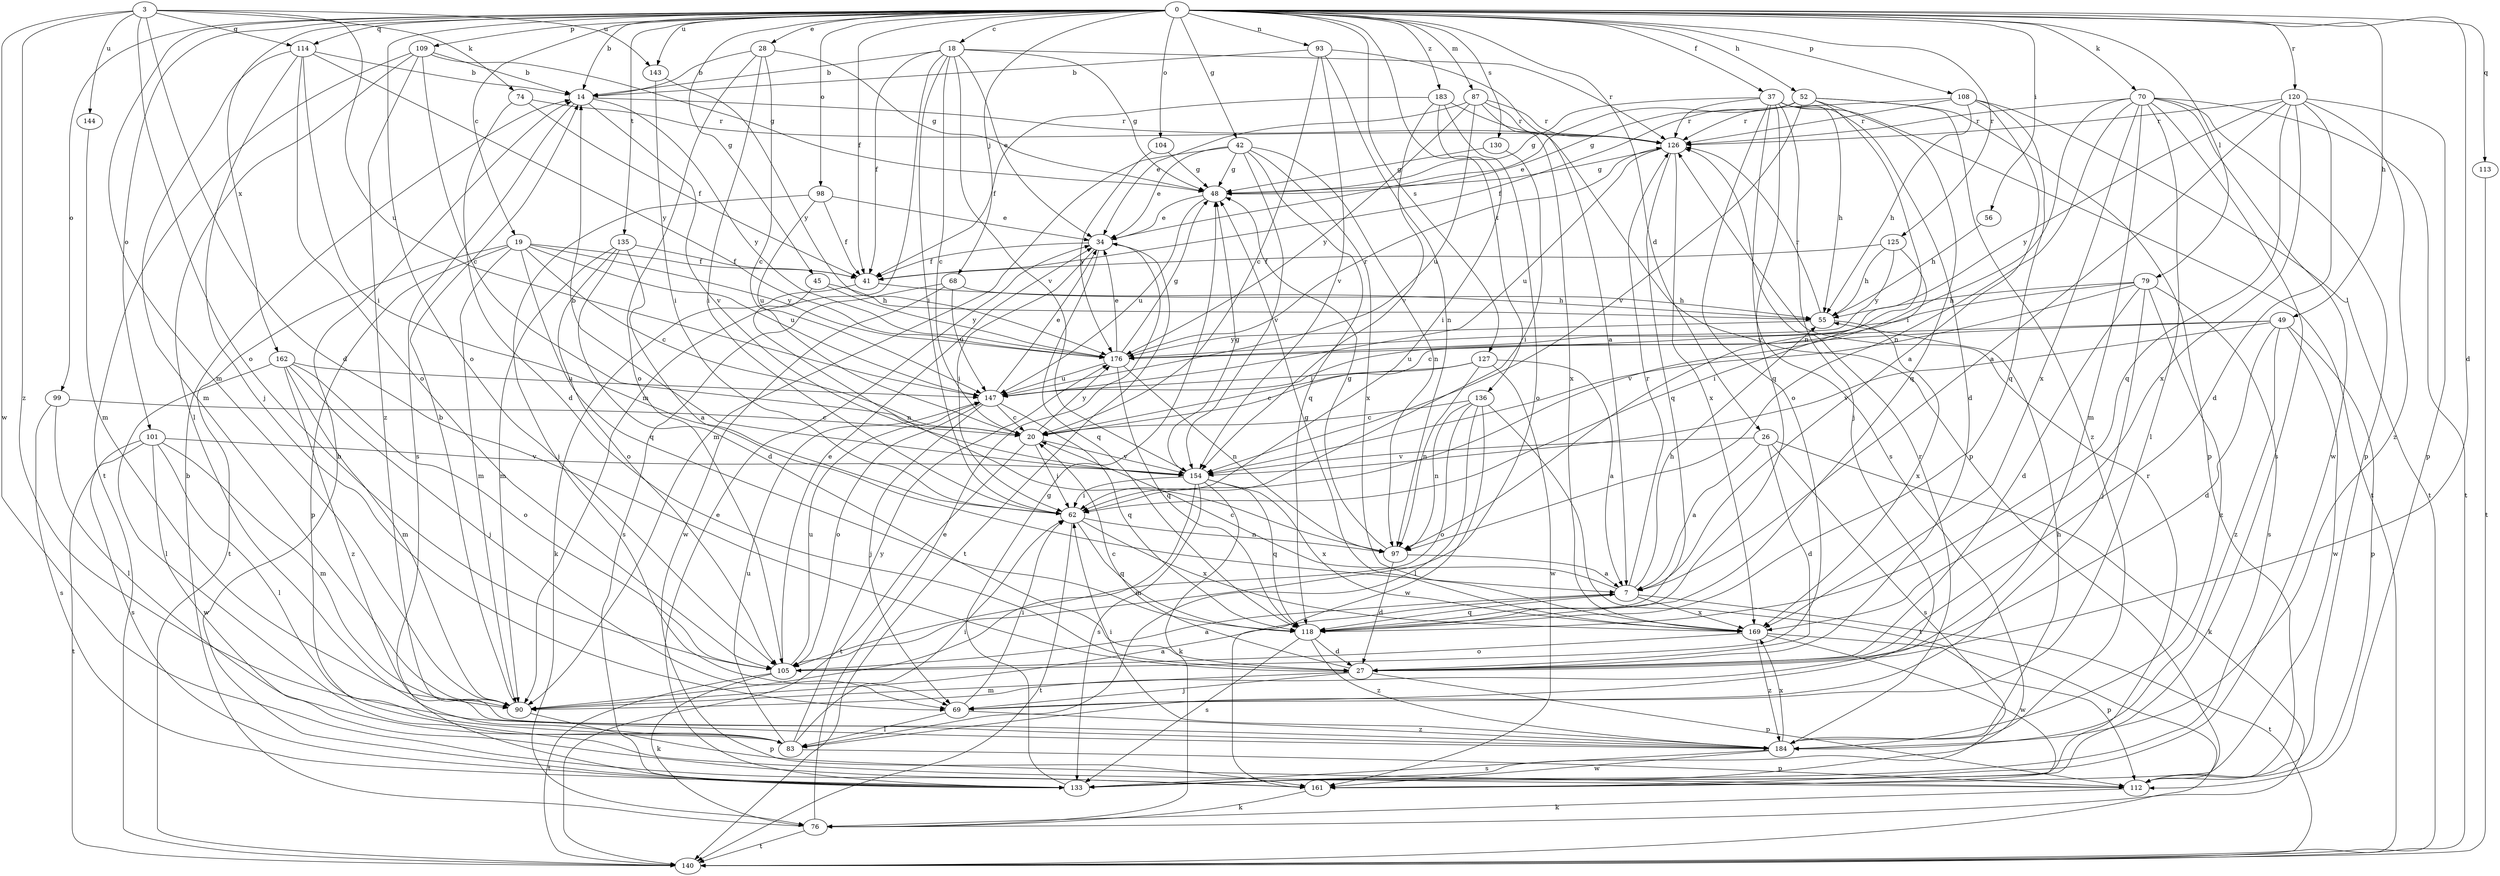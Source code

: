 strict digraph  {
0;
3;
7;
14;
18;
19;
20;
26;
27;
28;
34;
37;
41;
42;
45;
48;
49;
52;
55;
56;
62;
68;
69;
70;
74;
76;
79;
83;
87;
90;
93;
97;
98;
99;
101;
104;
105;
108;
109;
112;
113;
114;
118;
120;
125;
126;
127;
130;
133;
135;
136;
140;
143;
144;
147;
154;
161;
162;
169;
176;
183;
184;
0 -> 14  [label=b];
0 -> 18  [label=c];
0 -> 19  [label=c];
0 -> 26  [label=d];
0 -> 27  [label=d];
0 -> 28  [label=e];
0 -> 37  [label=f];
0 -> 41  [label=f];
0 -> 42  [label=g];
0 -> 45  [label=g];
0 -> 49  [label=h];
0 -> 52  [label=h];
0 -> 56  [label=i];
0 -> 68  [label=j];
0 -> 70  [label=k];
0 -> 79  [label=l];
0 -> 87  [label=m];
0 -> 90  [label=m];
0 -> 93  [label=n];
0 -> 98  [label=o];
0 -> 99  [label=o];
0 -> 101  [label=o];
0 -> 104  [label=o];
0 -> 105  [label=o];
0 -> 108  [label=p];
0 -> 109  [label=p];
0 -> 113  [label=q];
0 -> 114  [label=q];
0 -> 120  [label=r];
0 -> 125  [label=r];
0 -> 127  [label=s];
0 -> 130  [label=s];
0 -> 135  [label=t];
0 -> 136  [label=t];
0 -> 143  [label=u];
0 -> 162  [label=x];
0 -> 183  [label=z];
3 -> 27  [label=d];
3 -> 74  [label=k];
3 -> 105  [label=o];
3 -> 114  [label=q];
3 -> 143  [label=u];
3 -> 144  [label=u];
3 -> 147  [label=u];
3 -> 161  [label=w];
3 -> 184  [label=z];
7 -> 20  [label=c];
7 -> 55  [label=h];
7 -> 118  [label=q];
7 -> 126  [label=r];
7 -> 140  [label=t];
7 -> 169  [label=x];
14 -> 126  [label=r];
14 -> 133  [label=s];
14 -> 154  [label=v];
14 -> 176  [label=y];
18 -> 14  [label=b];
18 -> 20  [label=c];
18 -> 34  [label=e];
18 -> 41  [label=f];
18 -> 48  [label=g];
18 -> 62  [label=i];
18 -> 90  [label=m];
18 -> 126  [label=r];
18 -> 154  [label=v];
19 -> 20  [label=c];
19 -> 41  [label=f];
19 -> 90  [label=m];
19 -> 112  [label=p];
19 -> 118  [label=q];
19 -> 140  [label=t];
19 -> 147  [label=u];
19 -> 176  [label=y];
20 -> 62  [label=i];
20 -> 140  [label=t];
20 -> 154  [label=v];
20 -> 176  [label=y];
26 -> 7  [label=a];
26 -> 27  [label=d];
26 -> 76  [label=k];
26 -> 133  [label=s];
26 -> 154  [label=v];
27 -> 20  [label=c];
27 -> 69  [label=j];
27 -> 90  [label=m];
27 -> 112  [label=p];
28 -> 14  [label=b];
28 -> 20  [label=c];
28 -> 48  [label=g];
28 -> 62  [label=i];
28 -> 105  [label=o];
34 -> 41  [label=f];
34 -> 62  [label=i];
34 -> 118  [label=q];
34 -> 140  [label=t];
37 -> 27  [label=d];
37 -> 48  [label=g];
37 -> 55  [label=h];
37 -> 69  [label=j];
37 -> 105  [label=o];
37 -> 118  [label=q];
37 -> 126  [label=r];
37 -> 133  [label=s];
37 -> 140  [label=t];
41 -> 55  [label=h];
41 -> 76  [label=k];
42 -> 34  [label=e];
42 -> 48  [label=g];
42 -> 90  [label=m];
42 -> 97  [label=n];
42 -> 118  [label=q];
42 -> 154  [label=v];
42 -> 169  [label=x];
45 -> 55  [label=h];
45 -> 97  [label=n];
45 -> 176  [label=y];
48 -> 34  [label=e];
48 -> 147  [label=u];
49 -> 27  [label=d];
49 -> 112  [label=p];
49 -> 147  [label=u];
49 -> 154  [label=v];
49 -> 161  [label=w];
49 -> 176  [label=y];
49 -> 184  [label=z];
52 -> 34  [label=e];
52 -> 41  [label=f];
52 -> 97  [label=n];
52 -> 112  [label=p];
52 -> 118  [label=q];
52 -> 126  [label=r];
52 -> 154  [label=v];
52 -> 184  [label=z];
55 -> 126  [label=r];
55 -> 169  [label=x];
55 -> 176  [label=y];
56 -> 55  [label=h];
62 -> 97  [label=n];
62 -> 118  [label=q];
62 -> 140  [label=t];
62 -> 169  [label=x];
68 -> 55  [label=h];
68 -> 133  [label=s];
68 -> 147  [label=u];
68 -> 161  [label=w];
69 -> 62  [label=i];
69 -> 83  [label=l];
69 -> 184  [label=z];
70 -> 62  [label=i];
70 -> 83  [label=l];
70 -> 90  [label=m];
70 -> 97  [label=n];
70 -> 112  [label=p];
70 -> 126  [label=r];
70 -> 133  [label=s];
70 -> 140  [label=t];
70 -> 161  [label=w];
70 -> 169  [label=x];
74 -> 27  [label=d];
74 -> 41  [label=f];
74 -> 126  [label=r];
76 -> 14  [label=b];
76 -> 34  [label=e];
76 -> 140  [label=t];
79 -> 20  [label=c];
79 -> 27  [label=d];
79 -> 55  [label=h];
79 -> 69  [label=j];
79 -> 133  [label=s];
79 -> 154  [label=v];
79 -> 184  [label=z];
83 -> 62  [label=i];
83 -> 112  [label=p];
83 -> 147  [label=u];
83 -> 176  [label=y];
87 -> 34  [label=e];
87 -> 112  [label=p];
87 -> 126  [label=r];
87 -> 147  [label=u];
87 -> 169  [label=x];
87 -> 176  [label=y];
90 -> 7  [label=a];
90 -> 14  [label=b];
90 -> 112  [label=p];
93 -> 7  [label=a];
93 -> 14  [label=b];
93 -> 20  [label=c];
93 -> 97  [label=n];
93 -> 154  [label=v];
97 -> 7  [label=a];
97 -> 27  [label=d];
97 -> 48  [label=g];
98 -> 34  [label=e];
98 -> 41  [label=f];
98 -> 69  [label=j];
98 -> 147  [label=u];
99 -> 20  [label=c];
99 -> 83  [label=l];
99 -> 133  [label=s];
101 -> 83  [label=l];
101 -> 90  [label=m];
101 -> 133  [label=s];
101 -> 140  [label=t];
101 -> 154  [label=v];
101 -> 161  [label=w];
104 -> 48  [label=g];
104 -> 176  [label=y];
105 -> 7  [label=a];
105 -> 34  [label=e];
105 -> 76  [label=k];
105 -> 140  [label=t];
105 -> 147  [label=u];
108 -> 7  [label=a];
108 -> 48  [label=g];
108 -> 55  [label=h];
108 -> 118  [label=q];
108 -> 126  [label=r];
108 -> 140  [label=t];
109 -> 14  [label=b];
109 -> 20  [label=c];
109 -> 48  [label=g];
109 -> 83  [label=l];
109 -> 140  [label=t];
109 -> 184  [label=z];
112 -> 76  [label=k];
113 -> 140  [label=t];
114 -> 14  [label=b];
114 -> 62  [label=i];
114 -> 69  [label=j];
114 -> 90  [label=m];
114 -> 105  [label=o];
114 -> 176  [label=y];
118 -> 27  [label=d];
118 -> 133  [label=s];
118 -> 184  [label=z];
120 -> 7  [label=a];
120 -> 27  [label=d];
120 -> 112  [label=p];
120 -> 118  [label=q];
120 -> 126  [label=r];
120 -> 169  [label=x];
120 -> 176  [label=y];
120 -> 184  [label=z];
125 -> 41  [label=f];
125 -> 55  [label=h];
125 -> 62  [label=i];
125 -> 176  [label=y];
126 -> 48  [label=g];
126 -> 118  [label=q];
126 -> 147  [label=u];
126 -> 169  [label=x];
127 -> 7  [label=a];
127 -> 20  [label=c];
127 -> 97  [label=n];
127 -> 147  [label=j];
127 -> 161  [label=w];
130 -> 48  [label=g];
130 -> 62  [label=i];
133 -> 14  [label=b];
133 -> 34  [label=e];
133 -> 48  [label=g];
133 -> 126  [label=r];
135 -> 7  [label=a];
135 -> 27  [label=d];
135 -> 41  [label=f];
135 -> 90  [label=m];
135 -> 105  [label=o];
136 -> 20  [label=c];
136 -> 83  [label=l];
136 -> 97  [label=n];
136 -> 105  [label=o];
136 -> 140  [label=t];
136 -> 161  [label=w];
143 -> 62  [label=i];
143 -> 176  [label=y];
144 -> 90  [label=m];
147 -> 20  [label=c];
147 -> 34  [label=e];
147 -> 69  [label=j];
147 -> 105  [label=o];
147 -> 118  [label=q];
154 -> 14  [label=b];
154 -> 48  [label=g];
154 -> 62  [label=i];
154 -> 76  [label=k];
154 -> 90  [label=m];
154 -> 118  [label=q];
154 -> 133  [label=s];
154 -> 169  [label=x];
161 -> 76  [label=k];
162 -> 69  [label=j];
162 -> 83  [label=l];
162 -> 90  [label=m];
162 -> 105  [label=o];
162 -> 147  [label=u];
162 -> 184  [label=z];
169 -> 48  [label=g];
169 -> 105  [label=o];
169 -> 112  [label=p];
169 -> 161  [label=w];
169 -> 184  [label=z];
176 -> 34  [label=e];
176 -> 48  [label=g];
176 -> 97  [label=n];
176 -> 118  [label=q];
176 -> 126  [label=r];
176 -> 147  [label=u];
183 -> 41  [label=f];
183 -> 62  [label=i];
183 -> 105  [label=o];
183 -> 126  [label=r];
183 -> 154  [label=v];
184 -> 55  [label=h];
184 -> 62  [label=i];
184 -> 126  [label=r];
184 -> 133  [label=s];
184 -> 161  [label=w];
184 -> 169  [label=x];
}
